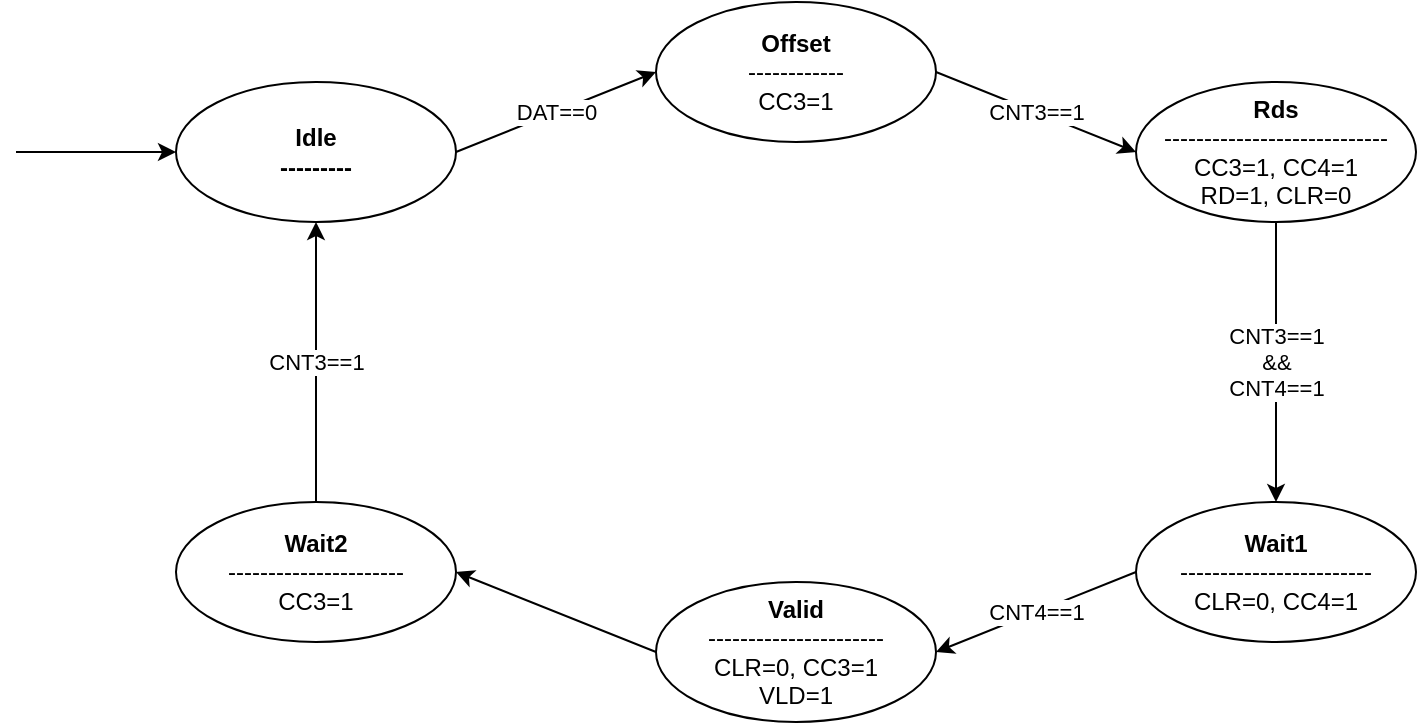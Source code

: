 <mxfile version="20.6.0" type="device"><diagram name="Page-1" id="I-3xWMZl84ILTyXO55Qm"><mxGraphModel dx="1364" dy="785" grid="1" gridSize="10" guides="1" tooltips="1" connect="1" arrows="1" fold="1" page="1" pageScale="1" pageWidth="827" pageHeight="1169" math="0" shadow="0"><root><mxCell id="0"/><mxCell id="1" parent="0"/><mxCell id="IVFd5KtfnUBhEkxsKywO-1" value="&lt;b&gt;Idle&lt;br&gt;---------&lt;br&gt;&lt;/b&gt;" style="ellipse;whiteSpace=wrap;html=1;" parent="1" vertex="1"><mxGeometry x="120" y="80" width="140" height="70" as="geometry"/></mxCell><mxCell id="IVFd5KtfnUBhEkxsKywO-2" value="&lt;b&gt;Offset&lt;br&gt;&lt;/b&gt;------------&lt;br&gt;CC3=1" style="ellipse;whiteSpace=wrap;html=1;" parent="1" vertex="1"><mxGeometry x="360" y="40" width="140" height="70" as="geometry"/></mxCell><mxCell id="IVFd5KtfnUBhEkxsKywO-3" value="&lt;b&gt;Rds&lt;br&gt;&lt;/b&gt;----------------------------&lt;br&gt;CC3=1, CC4=1&lt;br&gt;RD=1, CLR=0" style="ellipse;whiteSpace=wrap;html=1;" parent="1" vertex="1"><mxGeometry x="600" y="80" width="140" height="70" as="geometry"/></mxCell><mxCell id="IVFd5KtfnUBhEkxsKywO-4" value="&lt;b&gt;Wait1&lt;/b&gt;&lt;br&gt;------------------------&lt;br&gt;CLR=0, CC4=1" style="ellipse;whiteSpace=wrap;html=1;" parent="1" vertex="1"><mxGeometry x="600" y="290" width="140" height="70" as="geometry"/></mxCell><mxCell id="IVFd5KtfnUBhEkxsKywO-5" value="&lt;b&gt;Valid&lt;/b&gt;&lt;br&gt;----------------------&lt;br&gt;CLR=0, CC3=1&lt;br&gt;VLD=1" style="ellipse;whiteSpace=wrap;html=1;" parent="1" vertex="1"><mxGeometry x="360" y="330" width="140" height="70" as="geometry"/></mxCell><mxCell id="IVFd5KtfnUBhEkxsKywO-6" value="&lt;b&gt;Wait2&lt;br&gt;&lt;/b&gt;----------------------&lt;br&gt;CC3=1" style="ellipse;whiteSpace=wrap;html=1;" parent="1" vertex="1"><mxGeometry x="120" y="290" width="140" height="70" as="geometry"/></mxCell><mxCell id="IVFd5KtfnUBhEkxsKywO-10" value="" style="endArrow=classic;html=1;rounded=0;entryX=0;entryY=0.5;entryDx=0;entryDy=0;" parent="1" target="IVFd5KtfnUBhEkxsKywO-1" edge="1"><mxGeometry width="50" height="50" relative="1" as="geometry"><mxPoint x="40" y="115" as="sourcePoint"/><mxPoint x="440" y="320" as="targetPoint"/></mxGeometry></mxCell><mxCell id="IVFd5KtfnUBhEkxsKywO-11" value="" style="endArrow=classic;html=1;rounded=0;exitX=1;exitY=0.5;exitDx=0;exitDy=0;entryX=0;entryY=0.5;entryDx=0;entryDy=0;" parent="1" source="IVFd5KtfnUBhEkxsKywO-1" target="IVFd5KtfnUBhEkxsKywO-2" edge="1"><mxGeometry relative="1" as="geometry"><mxPoint x="360" y="340" as="sourcePoint"/><mxPoint x="460" y="340" as="targetPoint"/></mxGeometry></mxCell><mxCell id="IVFd5KtfnUBhEkxsKywO-12" value="DAT==0" style="edgeLabel;resizable=0;html=1;align=center;verticalAlign=middle;" parent="IVFd5KtfnUBhEkxsKywO-11" connectable="0" vertex="1"><mxGeometry relative="1" as="geometry"/></mxCell><mxCell id="IVFd5KtfnUBhEkxsKywO-13" value="" style="endArrow=classic;html=1;rounded=0;exitX=1;exitY=0.5;exitDx=0;exitDy=0;entryX=0;entryY=0.5;entryDx=0;entryDy=0;" parent="1" source="IVFd5KtfnUBhEkxsKywO-2" target="IVFd5KtfnUBhEkxsKywO-3" edge="1"><mxGeometry relative="1" as="geometry"><mxPoint x="360" y="340" as="sourcePoint"/><mxPoint x="460" y="340" as="targetPoint"/></mxGeometry></mxCell><mxCell id="IVFd5KtfnUBhEkxsKywO-14" value="CNT3==1" style="edgeLabel;resizable=0;html=1;align=center;verticalAlign=middle;" parent="IVFd5KtfnUBhEkxsKywO-13" connectable="0" vertex="1"><mxGeometry relative="1" as="geometry"/></mxCell><mxCell id="IVFd5KtfnUBhEkxsKywO-15" value="" style="endArrow=classic;html=1;rounded=0;exitX=0.5;exitY=1;exitDx=0;exitDy=0;entryX=0.5;entryY=0;entryDx=0;entryDy=0;" parent="1" source="IVFd5KtfnUBhEkxsKywO-3" target="IVFd5KtfnUBhEkxsKywO-4" edge="1"><mxGeometry relative="1" as="geometry"><mxPoint x="360" y="340" as="sourcePoint"/><mxPoint x="460" y="340" as="targetPoint"/></mxGeometry></mxCell><mxCell id="IVFd5KtfnUBhEkxsKywO-16" value="CNT3==1&lt;br&gt;&amp;amp;&amp;amp;&lt;br&gt;CNT4==1" style="edgeLabel;resizable=0;html=1;align=center;verticalAlign=middle;" parent="IVFd5KtfnUBhEkxsKywO-15" connectable="0" vertex="1"><mxGeometry relative="1" as="geometry"/></mxCell><mxCell id="IVFd5KtfnUBhEkxsKywO-17" value="" style="endArrow=classic;html=1;rounded=0;entryX=1;entryY=0.5;entryDx=0;entryDy=0;exitX=0;exitY=0.5;exitDx=0;exitDy=0;" parent="1" source="IVFd5KtfnUBhEkxsKywO-4" target="IVFd5KtfnUBhEkxsKywO-5" edge="1"><mxGeometry relative="1" as="geometry"><mxPoint x="360" y="450" as="sourcePoint"/><mxPoint x="460" y="450" as="targetPoint"/></mxGeometry></mxCell><mxCell id="IVFd5KtfnUBhEkxsKywO-18" value="CNT4==1" style="edgeLabel;resizable=0;html=1;align=center;verticalAlign=middle;" parent="IVFd5KtfnUBhEkxsKywO-17" connectable="0" vertex="1"><mxGeometry relative="1" as="geometry"/></mxCell><mxCell id="IVFd5KtfnUBhEkxsKywO-19" value="" style="endArrow=classic;html=1;rounded=0;entryX=0.5;entryY=1;entryDx=0;entryDy=0;" parent="1" target="IVFd5KtfnUBhEkxsKywO-1" edge="1"><mxGeometry relative="1" as="geometry"><mxPoint x="190" y="290" as="sourcePoint"/><mxPoint x="460" y="450" as="targetPoint"/></mxGeometry></mxCell><mxCell id="IVFd5KtfnUBhEkxsKywO-20" value="CNT3==1" style="edgeLabel;resizable=0;html=1;align=center;verticalAlign=middle;" parent="IVFd5KtfnUBhEkxsKywO-19" connectable="0" vertex="1"><mxGeometry relative="1" as="geometry"/></mxCell><mxCell id="IVFd5KtfnUBhEkxsKywO-23" value="" style="endArrow=classic;html=1;rounded=0;entryX=1;entryY=0.5;entryDx=0;entryDy=0;exitX=0;exitY=0.5;exitDx=0;exitDy=0;" parent="1" source="IVFd5KtfnUBhEkxsKywO-5" target="IVFd5KtfnUBhEkxsKywO-6" edge="1"><mxGeometry width="50" height="50" relative="1" as="geometry"><mxPoint x="390" y="470" as="sourcePoint"/><mxPoint x="440" y="420" as="targetPoint"/></mxGeometry></mxCell></root></mxGraphModel></diagram></mxfile>
